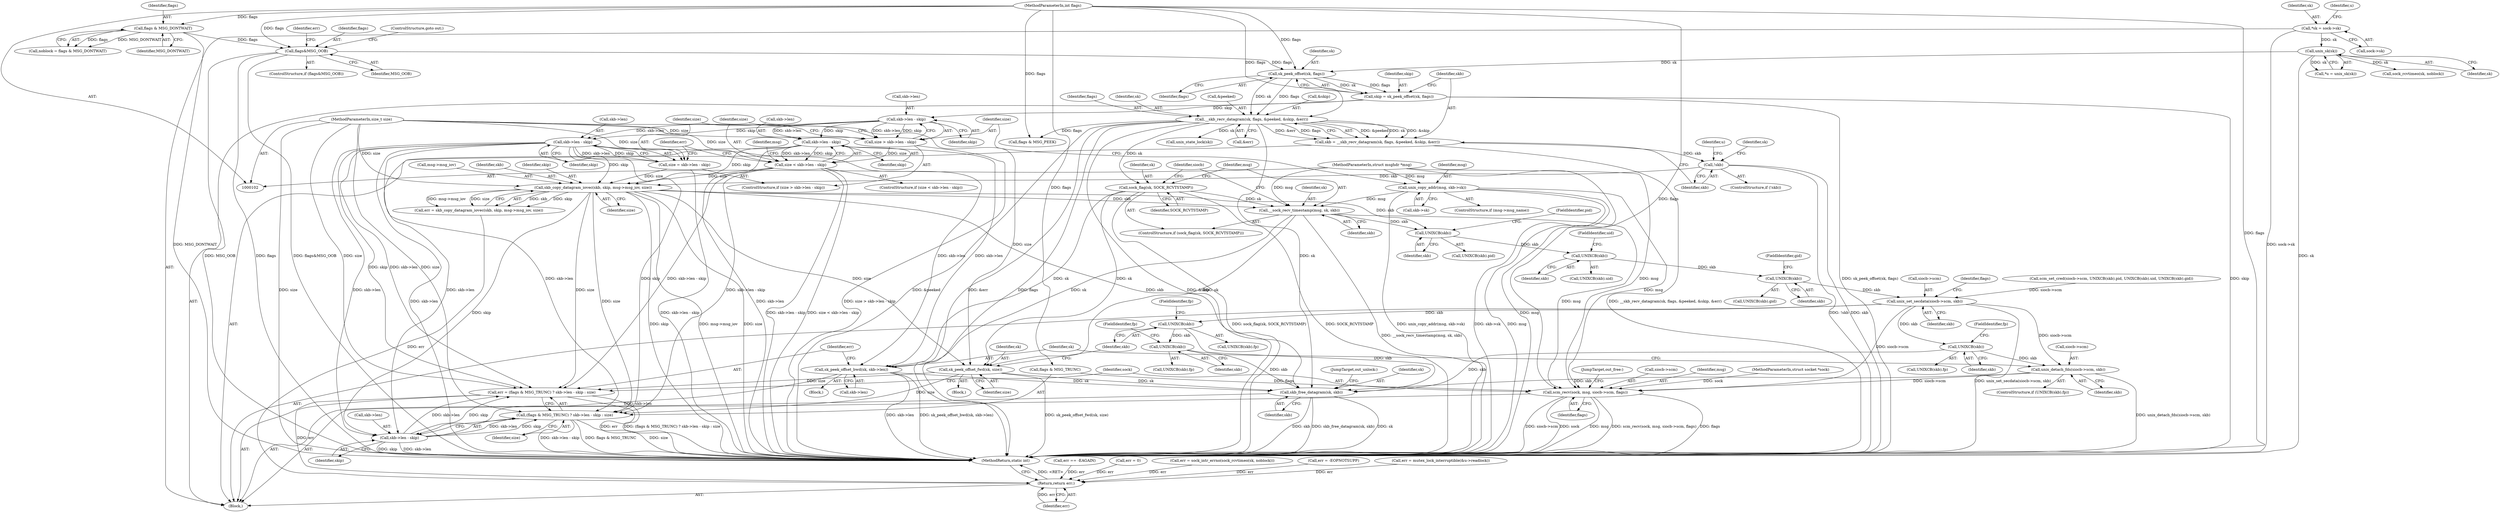 digraph "0_linux_f3d3342602f8bcbf37d7c46641cb9bca7618eb1c_35@API" {
"1000271" [label="(Call,__sock_recv_timestamp(msg, sk, skb))"];
"1000221" [label="(Call,unix_copy_addr(msg, skb->sk))"];
"1000105" [label="(MethodParameterIn,struct msghdr *msg)"];
"1000268" [label="(Call,sock_flag(sk, SOCK_RCVTSTAMP))"];
"1000169" [label="(Call,__skb_recv_datagram(sk, flags, &peeked, &skip, &err))"];
"1000164" [label="(Call,sk_peek_offset(sk, flags))"];
"1000124" [label="(Call,unix_sk(sk))"];
"1000116" [label="(Call,*sk = sock->sk)"];
"1000141" [label="(Call,flags&MSG_OOB)"];
"1000129" [label="(Call,flags & MSG_DONTWAIT)"];
"1000107" [label="(MethodParameterIn,int flags)"];
"1000257" [label="(Call,skb_copy_datagram_iovec(skb, skip, msg->msg_iov, size))"];
"1000179" [label="(Call,!skb)"];
"1000167" [label="(Call,skb = __skb_recv_datagram(sk, flags, &peeked, &skip, &err))"];
"1000236" [label="(Call,skb->len - skip)"];
"1000229" [label="(Call,skb->len - skip)"];
"1000162" [label="(Call,skip = sk_peek_offset(sk, flags))"];
"1000245" [label="(Call,skb->len - skip)"];
"1000234" [label="(Call,size = skb->len - skip)"];
"1000106" [label="(MethodParameterIn,size_t size)"];
"1000243" [label="(Call,size < skb->len - skip)"];
"1000227" [label="(Call,size > skb->len - skip)"];
"1000298" [label="(Call,UNIXCB(skb))"];
"1000302" [label="(Call,UNIXCB(skb))"];
"1000306" [label="(Call,UNIXCB(skb))"];
"1000309" [label="(Call,unix_set_secdata(siocb->scm, skb))"];
"1000322" [label="(Call,UNIXCB(skb))"];
"1000325" [label="(Call,unix_detach_fds(siocb->scm, skb))"];
"1000368" [label="(Call,scm_recv(sock, msg, siocb->scm, flags))"];
"1000376" [label="(Call,skb_free_datagram(sk, skb))"];
"1000342" [label="(Call,UNIXCB(skb))"];
"1000353" [label="(Call,UNIXCB(skb))"];
"1000330" [label="(Call,sk_peek_offset_bwd(sk, skb->len))"];
"1000362" [label="(Call,skb->len - skip)"];
"1000356" [label="(Call,err = (flags & MSG_TRUNC) ? skb->len - skip : size)"];
"1000386" [label="(Return,return err;)"];
"1000358" [label="(Call,(flags & MSG_TRUNC) ? skb->len - skip : size)"];
"1000337" [label="(Call,sk_peek_offset_fwd(sk, size))"];
"1000124" [label="(Call,unix_sk(sk))"];
"1000122" [label="(Call,*u = unix_sk(sk))"];
"1000375" [label="(JumpTarget,out_free:)"];
"1000388" [label="(MethodReturn,static int)"];
"1000131" [label="(Identifier,MSG_DONTWAIT)"];
"1000174" [label="(Call,&skip)"];
"1000357" [label="(Identifier,err)"];
"1000362" [label="(Call,skb->len - skip)"];
"1000155" [label="(Call,err = sock_intr_errno(sock_rcvtimeo(sk, noblock)))"];
"1000259" [label="(Identifier,skip)"];
"1000310" [label="(Call,siocb->scm)"];
"1000386" [label="(Return,return err;)"];
"1000371" [label="(Call,siocb->scm)"];
"1000235" [label="(Identifier,size)"];
"1000336" [label="(Block,)"];
"1000146" [label="(Identifier,err)"];
"1000234" [label="(Call,size = skb->len - skip)"];
"1000331" [label="(Identifier,sk)"];
"1000358" [label="(Call,(flags & MSG_TRUNC) ? skb->len - skip : size)"];
"1000376" [label="(Call,skb_free_datagram(sk, skb))"];
"1000243" [label="(Call,size < skb->len - skip)"];
"1000237" [label="(Call,skb->len)"];
"1000367" [label="(Identifier,size)"];
"1000370" [label="(Identifier,msg)"];
"1000321" [label="(Call,UNIXCB(skb).fp)"];
"1000226" [label="(ControlStructure,if (size > skb->len - skip))"];
"1000305" [label="(Call,UNIXCB(skb).gid)"];
"1000171" [label="(Identifier,flags)"];
"1000317" [label="(Identifier,flags)"];
"1000278" [label="(Identifier,siocb)"];
"1000118" [label="(Call,sock->sk)"];
"1000104" [label="(MethodParameterIn,struct socket *sock)"];
"1000143" [label="(Identifier,MSG_OOB)"];
"1000130" [label="(Identifier,flags)"];
"1000227" [label="(Call,size > skb->len - skip)"];
"1000322" [label="(Call,UNIXCB(skb))"];
"1000158" [label="(Call,sock_rcvtimeo(sk, noblock))"];
"1000236" [label="(Call,skb->len - skip)"];
"1000140" [label="(ControlStructure,if (flags&MSG_OOB))"];
"1000255" [label="(Call,err = skb_copy_datagram_iovec(skb, skip, msg->msg_iov, size))"];
"1000273" [label="(Identifier,sk)"];
"1000270" [label="(Identifier,SOCK_RCVTSTAMP)"];
"1000344" [label="(FieldIdentifier,fp)"];
"1000323" [label="(Identifier,skb)"];
"1000125" [label="(Identifier,sk)"];
"1000353" [label="(Call,UNIXCB(skb))"];
"1000301" [label="(Call,UNIXCB(skb).uid)"];
"1000179" [label="(Call,!skb)"];
"1000244" [label="(Identifier,size)"];
"1000298" [label="(Call,UNIXCB(skb))"];
"1000169" [label="(Call,__skb_recv_datagram(sk, flags, &peeked, &skip, &err))"];
"1000274" [label="(Identifier,skb)"];
"1000297" [label="(Call,UNIXCB(skb).pid)"];
"1000263" [label="(Identifier,size)"];
"1000167" [label="(Call,skb = __skb_recv_datagram(sk, flags, &peeked, &skip, &err))"];
"1000136" [label="(Call,err = -EOPNOTSUPP)"];
"1000116" [label="(Call,*sk = sock->sk)"];
"1000356" [label="(Call,err = (flags & MSG_TRUNC) ? skb->len - skip : size)"];
"1000105" [label="(MethodParameterIn,struct msghdr *msg)"];
"1000343" [label="(Identifier,skb)"];
"1000337" [label="(Call,sk_peek_offset_fwd(sk, size))"];
"1000339" [label="(Identifier,size)"];
"1000180" [label="(Identifier,skb)"];
"1000142" [label="(Identifier,flags)"];
"1000355" [label="(FieldIdentifier,fp)"];
"1000304" [label="(FieldIdentifier,uid)"];
"1000127" [label="(Call,noblock = flags & MSG_DONTWAIT)"];
"1000299" [label="(Identifier,skb)"];
"1000308" [label="(FieldIdentifier,gid)"];
"1000230" [label="(Call,skb->len)"];
"1000163" [label="(Identifier,skip)"];
"1000257" [label="(Call,skb_copy_datagram_iovec(skb, skip, msg->msg_iov, size))"];
"1000366" [label="(Identifier,skip)"];
"1000313" [label="(Identifier,skb)"];
"1000141" [label="(Call,flags&MSG_OOB)"];
"1000242" [label="(ControlStructure,if (size < skb->len - skip))"];
"1000229" [label="(Call,skb->len - skip)"];
"1000332" [label="(Call,skb->len)"];
"1000307" [label="(Identifier,skb)"];
"1000272" [label="(Identifier,msg)"];
"1000223" [label="(Call,skb->sk)"];
"1000170" [label="(Identifier,sk)"];
"1000117" [label="(Identifier,sk)"];
"1000182" [label="(Call,unix_state_lock(sk))"];
"1000329" [label="(Identifier,skb)"];
"1000330" [label="(Call,sk_peek_offset_bwd(sk, skb->len))"];
"1000256" [label="(Identifier,err)"];
"1000374" [label="(Identifier,flags)"];
"1000303" [label="(Identifier,skb)"];
"1000320" [label="(ControlStructure,if (UNIXCB(skb).fp))"];
"1000249" [label="(Identifier,skip)"];
"1000325" [label="(Call,unix_detach_fds(siocb->scm, skb))"];
"1000271" [label="(Call,__sock_recv_timestamp(msg, sk, skb))"];
"1000240" [label="(Identifier,skip)"];
"1000293" [label="(Call,scm_set_cred(siocb->scm, UNIXCB(skb).pid, UNIXCB(skb).uid, UNIXCB(skb).gid))"];
"1000165" [label="(Identifier,sk)"];
"1000316" [label="(Call,flags & MSG_PEEK)"];
"1000233" [label="(Identifier,skip)"];
"1000145" [label="(Call,err = mutex_lock_interruptible(&u->readlock))"];
"1000378" [label="(Identifier,skb)"];
"1000246" [label="(Call,skb->len)"];
"1000183" [label="(Identifier,sk)"];
"1000245" [label="(Call,skb->len - skip)"];
"1000302" [label="(Call,UNIXCB(skb))"];
"1000166" [label="(Identifier,flags)"];
"1000172" [label="(Call,&peeked)"];
"1000221" [label="(Call,unix_copy_addr(msg, skb->sk))"];
"1000260" [label="(Call,msg->msg_iov)"];
"1000217" [label="(ControlStructure,if (msg->msg_name))"];
"1000162" [label="(Call,skip = sk_peek_offset(sk, flags))"];
"1000300" [label="(FieldIdentifier,pid)"];
"1000269" [label="(Identifier,sk)"];
"1000363" [label="(Call,skb->len)"];
"1000379" [label="(JumpTarget,out_unlock:)"];
"1000326" [label="(Call,siocb->scm)"];
"1000178" [label="(ControlStructure,if (!skb))"];
"1000354" [label="(Identifier,skb)"];
"1000309" [label="(Call,unix_set_secdata(siocb->scm, skb))"];
"1000228" [label="(Identifier,size)"];
"1000144" [label="(ControlStructure,goto out;)"];
"1000387" [label="(Identifier,err)"];
"1000192" [label="(Call,err == -EAGAIN)"];
"1000129" [label="(Call,flags & MSG_DONTWAIT)"];
"1000201" [label="(Call,err = 0)"];
"1000176" [label="(Call,&err)"];
"1000338" [label="(Identifier,sk)"];
"1000319" [label="(Block,)"];
"1000210" [label="(Identifier,u)"];
"1000267" [label="(ControlStructure,if (sock_flag(sk, SOCK_RCVTSTAMP)))"];
"1000222" [label="(Identifier,msg)"];
"1000341" [label="(Call,UNIXCB(skb).fp)"];
"1000252" [label="(Identifier,msg)"];
"1000352" [label="(Call,UNIXCB(skb).fp)"];
"1000106" [label="(MethodParameterIn,size_t size)"];
"1000377" [label="(Identifier,sk)"];
"1000359" [label="(Call,flags & MSG_TRUNC)"];
"1000342" [label="(Call,UNIXCB(skb))"];
"1000168" [label="(Identifier,skb)"];
"1000268" [label="(Call,sock_flag(sk, SOCK_RCVTSTAMP))"];
"1000324" [label="(FieldIdentifier,fp)"];
"1000107" [label="(MethodParameterIn,int flags)"];
"1000306" [label="(Call,UNIXCB(skb))"];
"1000164" [label="(Call,sk_peek_offset(sk, flags))"];
"1000369" [label="(Identifier,sock)"];
"1000123" [label="(Identifier,u)"];
"1000258" [label="(Identifier,skb)"];
"1000368" [label="(Call,scm_recv(sock, msg, siocb->scm, flags))"];
"1000108" [label="(Block,)"];
"1000271" -> "1000267"  [label="AST: "];
"1000271" -> "1000274"  [label="CFG: "];
"1000272" -> "1000271"  [label="AST: "];
"1000273" -> "1000271"  [label="AST: "];
"1000274" -> "1000271"  [label="AST: "];
"1000278" -> "1000271"  [label="CFG: "];
"1000271" -> "1000388"  [label="DDG: __sock_recv_timestamp(msg, sk, skb)"];
"1000221" -> "1000271"  [label="DDG: msg"];
"1000105" -> "1000271"  [label="DDG: msg"];
"1000268" -> "1000271"  [label="DDG: sk"];
"1000257" -> "1000271"  [label="DDG: skb"];
"1000271" -> "1000298"  [label="DDG: skb"];
"1000271" -> "1000330"  [label="DDG: sk"];
"1000271" -> "1000337"  [label="DDG: sk"];
"1000271" -> "1000368"  [label="DDG: msg"];
"1000221" -> "1000217"  [label="AST: "];
"1000221" -> "1000223"  [label="CFG: "];
"1000222" -> "1000221"  [label="AST: "];
"1000223" -> "1000221"  [label="AST: "];
"1000228" -> "1000221"  [label="CFG: "];
"1000221" -> "1000388"  [label="DDG: unix_copy_addr(msg, skb->sk)"];
"1000221" -> "1000388"  [label="DDG: skb->sk"];
"1000221" -> "1000388"  [label="DDG: msg"];
"1000105" -> "1000221"  [label="DDG: msg"];
"1000221" -> "1000368"  [label="DDG: msg"];
"1000105" -> "1000102"  [label="AST: "];
"1000105" -> "1000388"  [label="DDG: msg"];
"1000105" -> "1000368"  [label="DDG: msg"];
"1000268" -> "1000267"  [label="AST: "];
"1000268" -> "1000270"  [label="CFG: "];
"1000269" -> "1000268"  [label="AST: "];
"1000270" -> "1000268"  [label="AST: "];
"1000272" -> "1000268"  [label="CFG: "];
"1000278" -> "1000268"  [label="CFG: "];
"1000268" -> "1000388"  [label="DDG: sock_flag(sk, SOCK_RCVTSTAMP)"];
"1000268" -> "1000388"  [label="DDG: SOCK_RCVTSTAMP"];
"1000169" -> "1000268"  [label="DDG: sk"];
"1000268" -> "1000330"  [label="DDG: sk"];
"1000268" -> "1000337"  [label="DDG: sk"];
"1000169" -> "1000167"  [label="AST: "];
"1000169" -> "1000176"  [label="CFG: "];
"1000170" -> "1000169"  [label="AST: "];
"1000171" -> "1000169"  [label="AST: "];
"1000172" -> "1000169"  [label="AST: "];
"1000174" -> "1000169"  [label="AST: "];
"1000176" -> "1000169"  [label="AST: "];
"1000167" -> "1000169"  [label="CFG: "];
"1000169" -> "1000388"  [label="DDG: &peeked"];
"1000169" -> "1000388"  [label="DDG: &err"];
"1000169" -> "1000388"  [label="DDG: flags"];
"1000169" -> "1000388"  [label="DDG: &skip"];
"1000169" -> "1000167"  [label="DDG: &peeked"];
"1000169" -> "1000167"  [label="DDG: sk"];
"1000169" -> "1000167"  [label="DDG: &skip"];
"1000169" -> "1000167"  [label="DDG: &err"];
"1000169" -> "1000167"  [label="DDG: flags"];
"1000164" -> "1000169"  [label="DDG: sk"];
"1000164" -> "1000169"  [label="DDG: flags"];
"1000107" -> "1000169"  [label="DDG: flags"];
"1000169" -> "1000182"  [label="DDG: sk"];
"1000169" -> "1000316"  [label="DDG: flags"];
"1000169" -> "1000376"  [label="DDG: sk"];
"1000164" -> "1000162"  [label="AST: "];
"1000164" -> "1000166"  [label="CFG: "];
"1000165" -> "1000164"  [label="AST: "];
"1000166" -> "1000164"  [label="AST: "];
"1000162" -> "1000164"  [label="CFG: "];
"1000164" -> "1000162"  [label="DDG: sk"];
"1000164" -> "1000162"  [label="DDG: flags"];
"1000124" -> "1000164"  [label="DDG: sk"];
"1000141" -> "1000164"  [label="DDG: flags"];
"1000107" -> "1000164"  [label="DDG: flags"];
"1000124" -> "1000122"  [label="AST: "];
"1000124" -> "1000125"  [label="CFG: "];
"1000125" -> "1000124"  [label="AST: "];
"1000122" -> "1000124"  [label="CFG: "];
"1000124" -> "1000388"  [label="DDG: sk"];
"1000124" -> "1000122"  [label="DDG: sk"];
"1000116" -> "1000124"  [label="DDG: sk"];
"1000124" -> "1000158"  [label="DDG: sk"];
"1000116" -> "1000108"  [label="AST: "];
"1000116" -> "1000118"  [label="CFG: "];
"1000117" -> "1000116"  [label="AST: "];
"1000118" -> "1000116"  [label="AST: "];
"1000123" -> "1000116"  [label="CFG: "];
"1000116" -> "1000388"  [label="DDG: sock->sk"];
"1000141" -> "1000140"  [label="AST: "];
"1000141" -> "1000143"  [label="CFG: "];
"1000142" -> "1000141"  [label="AST: "];
"1000143" -> "1000141"  [label="AST: "];
"1000144" -> "1000141"  [label="CFG: "];
"1000146" -> "1000141"  [label="CFG: "];
"1000141" -> "1000388"  [label="DDG: flags"];
"1000141" -> "1000388"  [label="DDG: flags&MSG_OOB"];
"1000141" -> "1000388"  [label="DDG: MSG_OOB"];
"1000129" -> "1000141"  [label="DDG: flags"];
"1000107" -> "1000141"  [label="DDG: flags"];
"1000129" -> "1000127"  [label="AST: "];
"1000129" -> "1000131"  [label="CFG: "];
"1000130" -> "1000129"  [label="AST: "];
"1000131" -> "1000129"  [label="AST: "];
"1000127" -> "1000129"  [label="CFG: "];
"1000129" -> "1000388"  [label="DDG: MSG_DONTWAIT"];
"1000129" -> "1000127"  [label="DDG: flags"];
"1000129" -> "1000127"  [label="DDG: MSG_DONTWAIT"];
"1000107" -> "1000129"  [label="DDG: flags"];
"1000107" -> "1000102"  [label="AST: "];
"1000107" -> "1000388"  [label="DDG: flags"];
"1000107" -> "1000316"  [label="DDG: flags"];
"1000107" -> "1000359"  [label="DDG: flags"];
"1000107" -> "1000368"  [label="DDG: flags"];
"1000257" -> "1000255"  [label="AST: "];
"1000257" -> "1000263"  [label="CFG: "];
"1000258" -> "1000257"  [label="AST: "];
"1000259" -> "1000257"  [label="AST: "];
"1000260" -> "1000257"  [label="AST: "];
"1000263" -> "1000257"  [label="AST: "];
"1000255" -> "1000257"  [label="CFG: "];
"1000257" -> "1000388"  [label="DDG: skip"];
"1000257" -> "1000388"  [label="DDG: msg->msg_iov"];
"1000257" -> "1000388"  [label="DDG: size"];
"1000257" -> "1000255"  [label="DDG: skb"];
"1000257" -> "1000255"  [label="DDG: skip"];
"1000257" -> "1000255"  [label="DDG: msg->msg_iov"];
"1000257" -> "1000255"  [label="DDG: size"];
"1000179" -> "1000257"  [label="DDG: skb"];
"1000236" -> "1000257"  [label="DDG: skip"];
"1000245" -> "1000257"  [label="DDG: skip"];
"1000234" -> "1000257"  [label="DDG: size"];
"1000243" -> "1000257"  [label="DDG: size"];
"1000106" -> "1000257"  [label="DDG: size"];
"1000257" -> "1000298"  [label="DDG: skb"];
"1000257" -> "1000337"  [label="DDG: size"];
"1000257" -> "1000356"  [label="DDG: size"];
"1000257" -> "1000362"  [label="DDG: skip"];
"1000257" -> "1000358"  [label="DDG: size"];
"1000257" -> "1000376"  [label="DDG: skb"];
"1000179" -> "1000178"  [label="AST: "];
"1000179" -> "1000180"  [label="CFG: "];
"1000180" -> "1000179"  [label="AST: "];
"1000183" -> "1000179"  [label="CFG: "];
"1000210" -> "1000179"  [label="CFG: "];
"1000179" -> "1000388"  [label="DDG: !skb"];
"1000179" -> "1000388"  [label="DDG: skb"];
"1000167" -> "1000179"  [label="DDG: skb"];
"1000167" -> "1000108"  [label="AST: "];
"1000168" -> "1000167"  [label="AST: "];
"1000180" -> "1000167"  [label="CFG: "];
"1000167" -> "1000388"  [label="DDG: __skb_recv_datagram(sk, flags, &peeked, &skip, &err)"];
"1000236" -> "1000234"  [label="AST: "];
"1000236" -> "1000240"  [label="CFG: "];
"1000237" -> "1000236"  [label="AST: "];
"1000240" -> "1000236"  [label="AST: "];
"1000234" -> "1000236"  [label="CFG: "];
"1000236" -> "1000388"  [label="DDG: skb->len"];
"1000236" -> "1000234"  [label="DDG: skb->len"];
"1000236" -> "1000234"  [label="DDG: skip"];
"1000229" -> "1000236"  [label="DDG: skb->len"];
"1000229" -> "1000236"  [label="DDG: skip"];
"1000236" -> "1000330"  [label="DDG: skb->len"];
"1000236" -> "1000356"  [label="DDG: skb->len"];
"1000236" -> "1000356"  [label="DDG: skip"];
"1000236" -> "1000358"  [label="DDG: skb->len"];
"1000236" -> "1000358"  [label="DDG: skip"];
"1000236" -> "1000362"  [label="DDG: skb->len"];
"1000229" -> "1000227"  [label="AST: "];
"1000229" -> "1000233"  [label="CFG: "];
"1000230" -> "1000229"  [label="AST: "];
"1000233" -> "1000229"  [label="AST: "];
"1000227" -> "1000229"  [label="CFG: "];
"1000229" -> "1000227"  [label="DDG: skb->len"];
"1000229" -> "1000227"  [label="DDG: skip"];
"1000162" -> "1000229"  [label="DDG: skip"];
"1000229" -> "1000245"  [label="DDG: skb->len"];
"1000229" -> "1000245"  [label="DDG: skip"];
"1000162" -> "1000108"  [label="AST: "];
"1000163" -> "1000162"  [label="AST: "];
"1000168" -> "1000162"  [label="CFG: "];
"1000162" -> "1000388"  [label="DDG: sk_peek_offset(sk, flags)"];
"1000162" -> "1000388"  [label="DDG: skip"];
"1000245" -> "1000243"  [label="AST: "];
"1000245" -> "1000249"  [label="CFG: "];
"1000246" -> "1000245"  [label="AST: "];
"1000249" -> "1000245"  [label="AST: "];
"1000243" -> "1000245"  [label="CFG: "];
"1000245" -> "1000388"  [label="DDG: skb->len"];
"1000245" -> "1000243"  [label="DDG: skb->len"];
"1000245" -> "1000243"  [label="DDG: skip"];
"1000245" -> "1000330"  [label="DDG: skb->len"];
"1000245" -> "1000362"  [label="DDG: skb->len"];
"1000234" -> "1000226"  [label="AST: "];
"1000235" -> "1000234"  [label="AST: "];
"1000256" -> "1000234"  [label="CFG: "];
"1000234" -> "1000388"  [label="DDG: skb->len - skip"];
"1000106" -> "1000234"  [label="DDG: size"];
"1000106" -> "1000102"  [label="AST: "];
"1000106" -> "1000388"  [label="DDG: size"];
"1000106" -> "1000227"  [label="DDG: size"];
"1000106" -> "1000243"  [label="DDG: size"];
"1000106" -> "1000337"  [label="DDG: size"];
"1000106" -> "1000356"  [label="DDG: size"];
"1000106" -> "1000358"  [label="DDG: size"];
"1000243" -> "1000242"  [label="AST: "];
"1000244" -> "1000243"  [label="AST: "];
"1000252" -> "1000243"  [label="CFG: "];
"1000256" -> "1000243"  [label="CFG: "];
"1000243" -> "1000388"  [label="DDG: skb->len - skip"];
"1000243" -> "1000388"  [label="DDG: size < skb->len - skip"];
"1000227" -> "1000243"  [label="DDG: size"];
"1000243" -> "1000356"  [label="DDG: skb->len - skip"];
"1000243" -> "1000358"  [label="DDG: skb->len - skip"];
"1000227" -> "1000226"  [label="AST: "];
"1000228" -> "1000227"  [label="AST: "];
"1000235" -> "1000227"  [label="CFG: "];
"1000244" -> "1000227"  [label="CFG: "];
"1000227" -> "1000388"  [label="DDG: size > skb->len - skip"];
"1000298" -> "1000297"  [label="AST: "];
"1000298" -> "1000299"  [label="CFG: "];
"1000299" -> "1000298"  [label="AST: "];
"1000300" -> "1000298"  [label="CFG: "];
"1000298" -> "1000302"  [label="DDG: skb"];
"1000302" -> "1000301"  [label="AST: "];
"1000302" -> "1000303"  [label="CFG: "];
"1000303" -> "1000302"  [label="AST: "];
"1000304" -> "1000302"  [label="CFG: "];
"1000302" -> "1000306"  [label="DDG: skb"];
"1000306" -> "1000305"  [label="AST: "];
"1000306" -> "1000307"  [label="CFG: "];
"1000307" -> "1000306"  [label="AST: "];
"1000308" -> "1000306"  [label="CFG: "];
"1000306" -> "1000309"  [label="DDG: skb"];
"1000309" -> "1000108"  [label="AST: "];
"1000309" -> "1000313"  [label="CFG: "];
"1000310" -> "1000309"  [label="AST: "];
"1000313" -> "1000309"  [label="AST: "];
"1000317" -> "1000309"  [label="CFG: "];
"1000309" -> "1000388"  [label="DDG: unix_set_secdata(siocb->scm, skb)"];
"1000293" -> "1000309"  [label="DDG: siocb->scm"];
"1000309" -> "1000322"  [label="DDG: skb"];
"1000309" -> "1000325"  [label="DDG: siocb->scm"];
"1000309" -> "1000342"  [label="DDG: skb"];
"1000309" -> "1000368"  [label="DDG: siocb->scm"];
"1000322" -> "1000321"  [label="AST: "];
"1000322" -> "1000323"  [label="CFG: "];
"1000323" -> "1000322"  [label="AST: "];
"1000324" -> "1000322"  [label="CFG: "];
"1000322" -> "1000325"  [label="DDG: skb"];
"1000322" -> "1000376"  [label="DDG: skb"];
"1000325" -> "1000320"  [label="AST: "];
"1000325" -> "1000329"  [label="CFG: "];
"1000326" -> "1000325"  [label="AST: "];
"1000329" -> "1000325"  [label="AST: "];
"1000331" -> "1000325"  [label="CFG: "];
"1000325" -> "1000388"  [label="DDG: unix_detach_fds(siocb->scm, skb)"];
"1000325" -> "1000368"  [label="DDG: siocb->scm"];
"1000325" -> "1000376"  [label="DDG: skb"];
"1000368" -> "1000108"  [label="AST: "];
"1000368" -> "1000374"  [label="CFG: "];
"1000369" -> "1000368"  [label="AST: "];
"1000370" -> "1000368"  [label="AST: "];
"1000371" -> "1000368"  [label="AST: "];
"1000374" -> "1000368"  [label="AST: "];
"1000375" -> "1000368"  [label="CFG: "];
"1000368" -> "1000388"  [label="DDG: sock"];
"1000368" -> "1000388"  [label="DDG: msg"];
"1000368" -> "1000388"  [label="DDG: scm_recv(sock, msg, siocb->scm, flags)"];
"1000368" -> "1000388"  [label="DDG: flags"];
"1000368" -> "1000388"  [label="DDG: siocb->scm"];
"1000104" -> "1000368"  [label="DDG: sock"];
"1000359" -> "1000368"  [label="DDG: flags"];
"1000376" -> "1000108"  [label="AST: "];
"1000376" -> "1000378"  [label="CFG: "];
"1000377" -> "1000376"  [label="AST: "];
"1000378" -> "1000376"  [label="AST: "];
"1000379" -> "1000376"  [label="CFG: "];
"1000376" -> "1000388"  [label="DDG: skb_free_datagram(sk, skb)"];
"1000376" -> "1000388"  [label="DDG: sk"];
"1000376" -> "1000388"  [label="DDG: skb"];
"1000330" -> "1000376"  [label="DDG: sk"];
"1000337" -> "1000376"  [label="DDG: sk"];
"1000342" -> "1000376"  [label="DDG: skb"];
"1000353" -> "1000376"  [label="DDG: skb"];
"1000342" -> "1000341"  [label="AST: "];
"1000342" -> "1000343"  [label="CFG: "];
"1000343" -> "1000342"  [label="AST: "];
"1000344" -> "1000342"  [label="CFG: "];
"1000342" -> "1000353"  [label="DDG: skb"];
"1000353" -> "1000352"  [label="AST: "];
"1000353" -> "1000354"  [label="CFG: "];
"1000354" -> "1000353"  [label="AST: "];
"1000355" -> "1000353"  [label="CFG: "];
"1000330" -> "1000319"  [label="AST: "];
"1000330" -> "1000332"  [label="CFG: "];
"1000331" -> "1000330"  [label="AST: "];
"1000332" -> "1000330"  [label="AST: "];
"1000357" -> "1000330"  [label="CFG: "];
"1000330" -> "1000388"  [label="DDG: skb->len"];
"1000330" -> "1000388"  [label="DDG: sk_peek_offset_bwd(sk, skb->len)"];
"1000330" -> "1000362"  [label="DDG: skb->len"];
"1000362" -> "1000358"  [label="AST: "];
"1000362" -> "1000366"  [label="CFG: "];
"1000363" -> "1000362"  [label="AST: "];
"1000366" -> "1000362"  [label="AST: "];
"1000358" -> "1000362"  [label="CFG: "];
"1000362" -> "1000388"  [label="DDG: skip"];
"1000362" -> "1000388"  [label="DDG: skb->len"];
"1000362" -> "1000356"  [label="DDG: skb->len"];
"1000362" -> "1000356"  [label="DDG: skip"];
"1000362" -> "1000358"  [label="DDG: skb->len"];
"1000362" -> "1000358"  [label="DDG: skip"];
"1000356" -> "1000108"  [label="AST: "];
"1000356" -> "1000358"  [label="CFG: "];
"1000357" -> "1000356"  [label="AST: "];
"1000358" -> "1000356"  [label="AST: "];
"1000369" -> "1000356"  [label="CFG: "];
"1000356" -> "1000388"  [label="DDG: err"];
"1000356" -> "1000388"  [label="DDG: (flags & MSG_TRUNC) ? skb->len - skip : size"];
"1000337" -> "1000356"  [label="DDG: size"];
"1000356" -> "1000386"  [label="DDG: err"];
"1000386" -> "1000108"  [label="AST: "];
"1000386" -> "1000387"  [label="CFG: "];
"1000387" -> "1000386"  [label="AST: "];
"1000388" -> "1000386"  [label="CFG: "];
"1000386" -> "1000388"  [label="DDG: <RET>"];
"1000387" -> "1000386"  [label="DDG: err"];
"1000192" -> "1000386"  [label="DDG: err"];
"1000155" -> "1000386"  [label="DDG: err"];
"1000255" -> "1000386"  [label="DDG: err"];
"1000145" -> "1000386"  [label="DDG: err"];
"1000136" -> "1000386"  [label="DDG: err"];
"1000201" -> "1000386"  [label="DDG: err"];
"1000358" -> "1000367"  [label="CFG: "];
"1000359" -> "1000358"  [label="AST: "];
"1000367" -> "1000358"  [label="AST: "];
"1000358" -> "1000388"  [label="DDG: size"];
"1000358" -> "1000388"  [label="DDG: skb->len - skip"];
"1000358" -> "1000388"  [label="DDG: flags & MSG_TRUNC"];
"1000337" -> "1000358"  [label="DDG: size"];
"1000337" -> "1000336"  [label="AST: "];
"1000337" -> "1000339"  [label="CFG: "];
"1000338" -> "1000337"  [label="AST: "];
"1000339" -> "1000337"  [label="AST: "];
"1000343" -> "1000337"  [label="CFG: "];
"1000337" -> "1000388"  [label="DDG: sk_peek_offset_fwd(sk, size)"];
}
